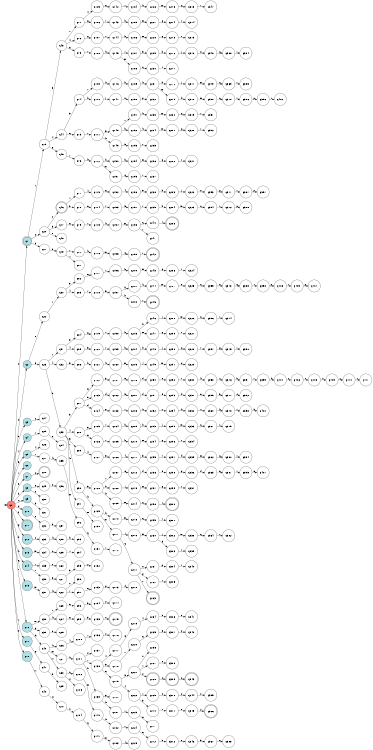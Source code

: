 digraph APTAALF {
__start0 [style = invis, shape = none, label = "", width = 0, height = 0];

rankdir=LR;
size="8,5";

s0 [style="filled", color="black", fillcolor="#ff817b" shape="circle", label="q0"];
s1 [style="rounded,filled", color="black", fillcolor="powderblue" shape="doublecircle", label="q1"];
s2 [style="filled", color="black", fillcolor="powderblue" shape="circle", label="q2"];
s3 [style="filled", color="black", fillcolor="powderblue" shape="circle", label="q3"];
s4 [style="filled", color="black", fillcolor="powderblue" shape="circle", label="q4"];
s5 [style="filled", color="black", fillcolor="powderblue" shape="circle", label="q5"];
s6 [style="filled", color="black", fillcolor="powderblue" shape="circle", label="q6"];
s7 [style="filled", color="black", fillcolor="powderblue" shape="circle", label="q7"];
s8 [style="filled", color="black", fillcolor="powderblue" shape="circle", label="q8"];
s9 [style="filled", color="black", fillcolor="powderblue" shape="circle", label="q9"];
s10 [style="filled", color="black", fillcolor="powderblue" shape="circle", label="q10"];
s11 [style="rounded,filled", color="black", fillcolor="powderblue" shape="doublecircle", label="q11"];
s12 [style="filled", color="black", fillcolor="powderblue" shape="circle", label="q12"];
s13 [style="filled", color="black", fillcolor="powderblue" shape="circle", label="q13"];
s14 [style="filled", color="black", fillcolor="powderblue" shape="circle", label="q14"];
s15 [style="filled", color="black", fillcolor="powderblue" shape="circle", label="q15"];
s16 [style="filled", color="black", fillcolor="powderblue" shape="circle", label="q16"];
s17 [style="filled", color="black", fillcolor="powderblue" shape="circle", label="q17"];
s18 [style="filled", color="black", fillcolor="powderblue" shape="circle", label="q18"];
s19 [style="filled", color="black", fillcolor="white" shape="circle", label="q19"];
s20 [style="filled", color="black", fillcolor="white" shape="circle", label="q20"];
s21 [style="filled", color="black", fillcolor="white" shape="circle", label="q21"];
s22 [style="filled", color="black", fillcolor="white" shape="circle", label="q22"];
s23 [style="filled", color="black", fillcolor="white" shape="circle", label="q23"];
s24 [style="filled", color="black", fillcolor="white" shape="circle", label="q24"];
s25 [style="filled", color="black", fillcolor="white" shape="circle", label="q25"];
s26 [style="filled", color="black", fillcolor="white" shape="circle", label="q26"];
s27 [style="filled", color="black", fillcolor="white" shape="circle", label="q27"];
s28 [style="rounded,filled", color="black", fillcolor="white" shape="doublecircle", label="q28"];
s29 [style="filled", color="black", fillcolor="white" shape="circle", label="q29"];
s30 [style="filled", color="black", fillcolor="white" shape="circle", label="q30"];
s31 [style="filled", color="black", fillcolor="white" shape="circle", label="q31"];
s32 [style="filled", color="black", fillcolor="white" shape="circle", label="q32"];
s33 [style="filled", color="black", fillcolor="white" shape="circle", label="q33"];
s34 [style="filled", color="black", fillcolor="white" shape="circle", label="q34"];
s35 [style="filled", color="black", fillcolor="white" shape="circle", label="q35"];
s36 [style="filled", color="black", fillcolor="white" shape="circle", label="q36"];
s37 [style="filled", color="black", fillcolor="white" shape="circle", label="q37"];
s38 [style="filled", color="black", fillcolor="white" shape="circle", label="q38"];
s39 [style="filled", color="black", fillcolor="white" shape="circle", label="q39"];
s40 [style="filled", color="black", fillcolor="white" shape="circle", label="q40"];
s41 [style="filled", color="black", fillcolor="white" shape="circle", label="q41"];
s42 [style="filled", color="black", fillcolor="white" shape="circle", label="q42"];
s43 [style="filled", color="black", fillcolor="white" shape="circle", label="q43"];
s44 [style="filled", color="black", fillcolor="white" shape="circle", label="q44"];
s45 [style="filled", color="black", fillcolor="white" shape="circle", label="q45"];
s46 [style="rounded,filled", color="black", fillcolor="white" shape="doublecircle", label="q46"];
s47 [style="filled", color="black", fillcolor="white" shape="circle", label="q47"];
s48 [style="filled", color="black", fillcolor="white" shape="circle", label="q48"];
s49 [style="filled", color="black", fillcolor="white" shape="circle", label="q49"];
s50 [style="filled", color="black", fillcolor="white" shape="circle", label="q50"];
s51 [style="filled", color="black", fillcolor="white" shape="circle", label="q51"];
s52 [style="filled", color="black", fillcolor="white" shape="circle", label="q52"];
s53 [style="filled", color="black", fillcolor="white" shape="circle", label="q53"];
s54 [style="filled", color="black", fillcolor="white" shape="circle", label="q54"];
s55 [style="filled", color="black", fillcolor="white" shape="circle", label="q55"];
s56 [style="filled", color="black", fillcolor="white" shape="circle", label="q56"];
s57 [style="filled", color="black", fillcolor="white" shape="circle", label="q57"];
s58 [style="filled", color="black", fillcolor="white" shape="circle", label="q58"];
s59 [style="filled", color="black", fillcolor="white" shape="circle", label="q59"];
s60 [style="filled", color="black", fillcolor="white" shape="circle", label="q60"];
s61 [style="filled", color="black", fillcolor="white" shape="circle", label="q61"];
s62 [style="filled", color="black", fillcolor="white" shape="circle", label="q62"];
s63 [style="filled", color="black", fillcolor="white" shape="circle", label="q63"];
s64 [style="filled", color="black", fillcolor="white" shape="circle", label="q64"];
s65 [style="filled", color="black", fillcolor="white" shape="circle", label="q65"];
s66 [style="filled", color="black", fillcolor="white" shape="circle", label="q66"];
s67 [style="filled", color="black", fillcolor="white" shape="circle", label="q67"];
s68 [style="filled", color="black", fillcolor="white" shape="circle", label="q68"];
s69 [style="filled", color="black", fillcolor="white" shape="circle", label="q69"];
s70 [style="filled", color="black", fillcolor="white" shape="circle", label="q70"];
s71 [style="filled", color="black", fillcolor="white" shape="circle", label="q71"];
s72 [style="filled", color="black", fillcolor="white" shape="circle", label="q72"];
s73 [style="filled", color="black", fillcolor="white" shape="circle", label="q73"];
s74 [style="filled", color="black", fillcolor="white" shape="circle", label="q74"];
s75 [style="filled", color="black", fillcolor="white" shape="circle", label="q75"];
s76 [style="filled", color="black", fillcolor="white" shape="circle", label="q76"];
s77 [style="filled", color="black", fillcolor="white" shape="circle", label="q77"];
s78 [style="filled", color="black", fillcolor="white" shape="circle", label="q78"];
s79 [style="filled", color="black", fillcolor="white" shape="circle", label="q79"];
s80 [style="filled", color="black", fillcolor="white" shape="circle", label="q80"];
s81 [style="filled", color="black", fillcolor="white" shape="circle", label="q81"];
s82 [style="filled", color="black", fillcolor="white" shape="circle", label="q82"];
s83 [style="filled", color="black", fillcolor="white" shape="circle", label="q83"];
s84 [style="filled", color="black", fillcolor="white" shape="circle", label="q84"];
s85 [style="filled", color="black", fillcolor="white" shape="circle", label="q85"];
s86 [style="filled", color="black", fillcolor="white" shape="circle", label="q86"];
s87 [style="filled", color="black", fillcolor="white" shape="circle", label="q87"];
s88 [style="filled", color="black", fillcolor="white" shape="circle", label="q88"];
s89 [style="filled", color="black", fillcolor="white" shape="circle", label="q89"];
s90 [style="filled", color="black", fillcolor="white" shape="circle", label="q90"];
s91 [style="filled", color="black", fillcolor="white" shape="circle", label="q91"];
s92 [style="filled", color="black", fillcolor="white" shape="circle", label="q92"];
s93 [style="filled", color="black", fillcolor="white" shape="circle", label="q93"];
s94 [style="filled", color="black", fillcolor="white" shape="circle", label="q94"];
s95 [style="filled", color="black", fillcolor="white" shape="circle", label="q95"];
s96 [style="filled", color="black", fillcolor="white" shape="circle", label="q96"];
s97 [style="filled", color="black", fillcolor="white" shape="circle", label="q97"];
s98 [style="filled", color="black", fillcolor="white" shape="circle", label="q98"];
s99 [style="filled", color="black", fillcolor="white" shape="circle", label="q99"];
s100 [style="filled", color="black", fillcolor="white" shape="circle", label="q100"];
s101 [style="filled", color="black", fillcolor="white" shape="circle", label="q101"];
s102 [style="filled", color="black", fillcolor="white" shape="circle", label="q102"];
s103 [style="filled", color="black", fillcolor="white" shape="circle", label="q103"];
s104 [style="filled", color="black", fillcolor="white" shape="circle", label="q104"];
s105 [style="filled", color="black", fillcolor="white" shape="circle", label="q105"];
s106 [style="filled", color="black", fillcolor="white" shape="circle", label="q106"];
s107 [style="filled", color="black", fillcolor="white" shape="circle", label="q107"];
s108 [style="filled", color="black", fillcolor="white" shape="circle", label="q108"];
s109 [style="filled", color="black", fillcolor="white" shape="circle", label="q109"];
s110 [style="filled", color="black", fillcolor="white" shape="circle", label="q110"];
s111 [style="filled", color="black", fillcolor="white" shape="circle", label="q111"];
s112 [style="filled", color="black", fillcolor="white" shape="circle", label="q112"];
s113 [style="filled", color="black", fillcolor="white" shape="circle", label="q113"];
s114 [style="filled", color="black", fillcolor="white" shape="circle", label="q114"];
s115 [style="filled", color="black", fillcolor="white" shape="circle", label="q115"];
s116 [style="filled", color="black", fillcolor="white" shape="circle", label="q116"];
s117 [style="filled", color="black", fillcolor="white" shape="circle", label="q117"];
s118 [style="filled", color="black", fillcolor="white" shape="circle", label="q118"];
s119 [style="filled", color="black", fillcolor="white" shape="circle", label="q119"];
s120 [style="filled", color="black", fillcolor="white" shape="circle", label="q120"];
s121 [style="filled", color="black", fillcolor="white" shape="circle", label="q121"];
s122 [style="filled", color="black", fillcolor="white" shape="circle", label="q122"];
s123 [style="filled", color="black", fillcolor="white" shape="circle", label="q123"];
s124 [style="filled", color="black", fillcolor="white" shape="circle", label="q124"];
s125 [style="filled", color="black", fillcolor="white" shape="circle", label="q125"];
s126 [style="filled", color="black", fillcolor="white" shape="circle", label="q126"];
s127 [style="filled", color="black", fillcolor="white" shape="circle", label="q127"];
s128 [style="filled", color="black", fillcolor="white" shape="circle", label="q128"];
s129 [style="filled", color="black", fillcolor="white" shape="circle", label="q129"];
s130 [style="filled", color="black", fillcolor="white" shape="circle", label="q130"];
s131 [style="filled", color="black", fillcolor="white" shape="circle", label="q131"];
s132 [style="filled", color="black", fillcolor="white" shape="circle", label="q132"];
s133 [style="filled", color="black", fillcolor="white" shape="circle", label="q133"];
s134 [style="filled", color="black", fillcolor="white" shape="circle", label="q134"];
s135 [style="filled", color="black", fillcolor="white" shape="circle", label="q135"];
s136 [style="filled", color="black", fillcolor="white" shape="circle", label="q136"];
s137 [style="filled", color="black", fillcolor="white" shape="circle", label="q137"];
s138 [style="filled", color="black", fillcolor="white" shape="circle", label="q138"];
s139 [style="filled", color="black", fillcolor="white" shape="circle", label="q139"];
s140 [style="filled", color="black", fillcolor="white" shape="circle", label="q140"];
s141 [style="filled", color="black", fillcolor="white" shape="circle", label="q141"];
s142 [style="filled", color="black", fillcolor="white" shape="circle", label="q142"];
s143 [style="filled", color="black", fillcolor="white" shape="circle", label="q143"];
s144 [style="filled", color="black", fillcolor="white" shape="circle", label="q144"];
s145 [style="filled", color="black", fillcolor="white" shape="circle", label="q145"];
s146 [style="filled", color="black", fillcolor="white" shape="circle", label="q146"];
s147 [style="filled", color="black", fillcolor="white" shape="circle", label="q147"];
s148 [style="filled", color="black", fillcolor="white" shape="circle", label="q148"];
s149 [style="filled", color="black", fillcolor="white" shape="circle", label="q149"];
s150 [style="filled", color="black", fillcolor="white" shape="circle", label="q150"];
s151 [style="filled", color="black", fillcolor="white" shape="circle", label="q151"];
s152 [style="filled", color="black", fillcolor="white" shape="circle", label="q152"];
s153 [style="filled", color="black", fillcolor="white" shape="circle", label="q153"];
s154 [style="filled", color="black", fillcolor="white" shape="circle", label="q154"];
s155 [style="filled", color="black", fillcolor="white" shape="circle", label="q155"];
s156 [style="filled", color="black", fillcolor="white" shape="circle", label="q156"];
s157 [style="filled", color="black", fillcolor="white" shape="circle", label="q157"];
s158 [style="filled", color="black", fillcolor="white" shape="circle", label="q158"];
s159 [style="filled", color="black", fillcolor="white" shape="circle", label="q159"];
s160 [style="filled", color="black", fillcolor="white" shape="circle", label="q160"];
s161 [style="filled", color="black", fillcolor="white" shape="circle", label="q161"];
s162 [style="filled", color="black", fillcolor="white" shape="circle", label="q162"];
s163 [style="filled", color="black", fillcolor="white" shape="circle", label="q163"];
s164 [style="filled", color="black", fillcolor="white" shape="circle", label="q164"];
s165 [style="filled", color="black", fillcolor="white" shape="circle", label="q165"];
s166 [style="filled", color="black", fillcolor="white" shape="circle", label="q166"];
s167 [style="filled", color="black", fillcolor="white" shape="circle", label="q167"];
s168 [style="filled", color="black", fillcolor="white" shape="circle", label="q168"];
s169 [style="filled", color="black", fillcolor="white" shape="circle", label="q169"];
s170 [style="filled", color="black", fillcolor="white" shape="circle", label="q170"];
s171 [style="filled", color="black", fillcolor="white" shape="circle", label="q171"];
s172 [style="filled", color="black", fillcolor="white" shape="circle", label="q172"];
s173 [style="filled", color="black", fillcolor="white" shape="circle", label="q173"];
s174 [style="filled", color="black", fillcolor="white" shape="circle", label="q174"];
s175 [style="rounded,filled", color="black", fillcolor="white" shape="doublecircle", label="q175"];
s176 [style="filled", color="black", fillcolor="white" shape="circle", label="q176"];
s177 [style="filled", color="black", fillcolor="white" shape="circle", label="q177"];
s178 [style="filled", color="black", fillcolor="white" shape="circle", label="q178"];
s179 [style="filled", color="black", fillcolor="white" shape="circle", label="q179"];
s180 [style="filled", color="black", fillcolor="white" shape="circle", label="q180"];
s181 [style="filled", color="black", fillcolor="white" shape="circle", label="q181"];
s182 [style="filled", color="black", fillcolor="white" shape="circle", label="q182"];
s183 [style="filled", color="black", fillcolor="white" shape="circle", label="q183"];
s184 [style="filled", color="black", fillcolor="white" shape="circle", label="q184"];
s185 [style="filled", color="black", fillcolor="white" shape="circle", label="q185"];
s186 [style="filled", color="black", fillcolor="white" shape="circle", label="q186"];
s187 [style="filled", color="black", fillcolor="white" shape="circle", label="q187"];
s188 [style="filled", color="black", fillcolor="white" shape="circle", label="q188"];
s189 [style="filled", color="black", fillcolor="white" shape="circle", label="q189"];
s190 [style="filled", color="black", fillcolor="white" shape="circle", label="q190"];
s191 [style="filled", color="black", fillcolor="white" shape="circle", label="q191"];
s192 [style="filled", color="black", fillcolor="white" shape="circle", label="q192"];
s193 [style="filled", color="black", fillcolor="white" shape="circle", label="q193"];
s194 [style="filled", color="black", fillcolor="white" shape="circle", label="q194"];
s195 [style="filled", color="black", fillcolor="white" shape="circle", label="q195"];
s196 [style="filled", color="black", fillcolor="white" shape="circle", label="q196"];
s197 [style="filled", color="black", fillcolor="white" shape="circle", label="q197"];
s198 [style="filled", color="black", fillcolor="white" shape="circle", label="q198"];
s199 [style="filled", color="black", fillcolor="white" shape="circle", label="q199"];
s200 [style="filled", color="black", fillcolor="white" shape="circle", label="q200"];
s201 [style="filled", color="black", fillcolor="white" shape="circle", label="q201"];
s202 [style="filled", color="black", fillcolor="white" shape="circle", label="q202"];
s203 [style="filled", color="black", fillcolor="white" shape="circle", label="q203"];
s204 [style="filled", color="black", fillcolor="white" shape="circle", label="q204"];
s205 [style="filled", color="black", fillcolor="white" shape="circle", label="q205"];
s206 [style="filled", color="black", fillcolor="white" shape="circle", label="q206"];
s207 [style="filled", color="black", fillcolor="white" shape="circle", label="q207"];
s208 [style="filled", color="black", fillcolor="white" shape="circle", label="q208"];
s209 [style="filled", color="black", fillcolor="white" shape="circle", label="q209"];
s210 [style="filled", color="black", fillcolor="white" shape="circle", label="q210"];
s211 [style="filled", color="black", fillcolor="white" shape="circle", label="q211"];
s212 [style="filled", color="black", fillcolor="white" shape="circle", label="q212"];
s213 [style="filled", color="black", fillcolor="white" shape="circle", label="q213"];
s214 [style="filled", color="black", fillcolor="white" shape="circle", label="q214"];
s215 [style="filled", color="black", fillcolor="white" shape="circle", label="q215"];
s216 [style="filled", color="black", fillcolor="white" shape="circle", label="q216"];
s217 [style="filled", color="black", fillcolor="white" shape="circle", label="q217"];
s218 [style="filled", color="black", fillcolor="white" shape="circle", label="q218"];
s219 [style="filled", color="black", fillcolor="white" shape="circle", label="q219"];
s220 [style="filled", color="black", fillcolor="white" shape="circle", label="q220"];
s221 [style="filled", color="black", fillcolor="white" shape="circle", label="q221"];
s222 [style="filled", color="black", fillcolor="white" shape="circle", label="q222"];
s223 [style="filled", color="black", fillcolor="white" shape="circle", label="q223"];
s224 [style="filled", color="black", fillcolor="white" shape="circle", label="q224"];
s225 [style="filled", color="black", fillcolor="white" shape="circle", label="q225"];
s226 [style="filled", color="black", fillcolor="white" shape="circle", label="q226"];
s227 [style="filled", color="black", fillcolor="white" shape="circle", label="q227"];
s228 [style="filled", color="black", fillcolor="white" shape="circle", label="q228"];
s229 [style="filled", color="black", fillcolor="white" shape="circle", label="q229"];
s230 [style="filled", color="black", fillcolor="white" shape="circle", label="q230"];
s231 [style="filled", color="black", fillcolor="white" shape="circle", label="q231"];
s232 [style="filled", color="black", fillcolor="white" shape="circle", label="q232"];
s233 [style="filled", color="black", fillcolor="white" shape="circle", label="q233"];
s234 [style="filled", color="black", fillcolor="white" shape="circle", label="q234"];
s235 [style="filled", color="black", fillcolor="white" shape="circle", label="q235"];
s236 [style="filled", color="black", fillcolor="white" shape="circle", label="q236"];
s237 [style="filled", color="black", fillcolor="white" shape="circle", label="q237"];
s238 [style="filled", color="black", fillcolor="white" shape="circle", label="q238"];
s239 [style="filled", color="black", fillcolor="white" shape="circle", label="q239"];
s240 [style="filled", color="black", fillcolor="white" shape="circle", label="q240"];
s241 [style="filled", color="black", fillcolor="white" shape="circle", label="q241"];
s242 [style="rounded,filled", color="black", fillcolor="white" shape="doublecircle", label="q242"];
s243 [style="filled", color="black", fillcolor="white" shape="circle", label="q243"];
s244 [style="filled", color="black", fillcolor="white" shape="circle", label="q244"];
s245 [style="rounded,filled", color="black", fillcolor="white" shape="doublecircle", label="q245"];
s246 [style="filled", color="black", fillcolor="white" shape="circle", label="q246"];
s247 [style="filled", color="black", fillcolor="white" shape="circle", label="q247"];
s248 [style="filled", color="black", fillcolor="white" shape="circle", label="q248"];
s249 [style="filled", color="black", fillcolor="white" shape="circle", label="q249"];
s250 [style="filled", color="black", fillcolor="white" shape="circle", label="q250"];
s251 [style="filled", color="black", fillcolor="white" shape="circle", label="q251"];
s252 [style="filled", color="black", fillcolor="white" shape="circle", label="q252"];
s253 [style="filled", color="black", fillcolor="white" shape="circle", label="q253"];
s254 [style="filled", color="black", fillcolor="white" shape="circle", label="q254"];
s255 [style="filled", color="black", fillcolor="white" shape="circle", label="q255"];
s256 [style="filled", color="black", fillcolor="white" shape="circle", label="q256"];
s257 [style="filled", color="black", fillcolor="white" shape="circle", label="q257"];
s258 [style="filled", color="black", fillcolor="white" shape="circle", label="q258"];
s259 [style="filled", color="black", fillcolor="white" shape="circle", label="q259"];
s260 [style="filled", color="black", fillcolor="white" shape="circle", label="q260"];
s261 [style="filled", color="black", fillcolor="white" shape="circle", label="q261"];
s262 [style="filled", color="black", fillcolor="white" shape="circle", label="q262"];
s263 [style="rounded,filled", color="black", fillcolor="white" shape="doublecircle", label="q263"];
s264 [style="filled", color="black", fillcolor="white" shape="circle", label="q264"];
s265 [style="filled", color="black", fillcolor="white" shape="circle", label="q265"];
s266 [style="filled", color="black", fillcolor="white" shape="circle", label="q266"];
s267 [style="filled", color="black", fillcolor="white" shape="circle", label="q267"];
s268 [style="rounded,filled", color="black", fillcolor="white" shape="doublecircle", label="q268"];
s269 [style="filled", color="black", fillcolor="white" shape="circle", label="q269"];
s270 [style="filled", color="black", fillcolor="white" shape="circle", label="q270"];
s271 [style="filled", color="black", fillcolor="white" shape="circle", label="q271"];
s272 [style="filled", color="black", fillcolor="white" shape="circle", label="q272"];
s273 [style="filled", color="black", fillcolor="white" shape="circle", label="q273"];
s274 [style="filled", color="black", fillcolor="white" shape="circle", label="q274"];
s275 [style="filled", color="black", fillcolor="white" shape="circle", label="q275"];
s276 [style="filled", color="black", fillcolor="white" shape="circle", label="q276"];
s277 [style="filled", color="black", fillcolor="white" shape="circle", label="q277"];
s278 [style="filled", color="black", fillcolor="white" shape="circle", label="q278"];
s279 [style="filled", color="black", fillcolor="white" shape="circle", label="q279"];
s280 [style="filled", color="black", fillcolor="white" shape="circle", label="q280"];
s281 [style="filled", color="black", fillcolor="white" shape="circle", label="q281"];
s282 [style="filled", color="black", fillcolor="white" shape="circle", label="q282"];
s283 [style="filled", color="black", fillcolor="white" shape="circle", label="q283"];
s284 [style="filled", color="black", fillcolor="white" shape="circle", label="q284"];
s285 [style="rounded,filled", color="black", fillcolor="white" shape="doublecircle", label="q285"];
s286 [style="filled", color="black", fillcolor="white" shape="circle", label="q286"];
s287 [style="filled", color="black", fillcolor="white" shape="circle", label="q287"];
s288 [style="filled", color="black", fillcolor="white" shape="circle", label="q288"];
s289 [style="filled", color="black", fillcolor="white" shape="circle", label="q289"];
s290 [style="filled", color="black", fillcolor="white" shape="circle", label="q290"];
s291 [style="filled", color="black", fillcolor="white" shape="circle", label="q291"];
s292 [style="filled", color="black", fillcolor="white" shape="circle", label="q292"];
s293 [style="filled", color="black", fillcolor="white" shape="circle", label="q293"];
s294 [style="filled", color="black", fillcolor="white" shape="circle", label="q294"];
s295 [style="filled", color="black", fillcolor="white" shape="circle", label="q295"];
s296 [style="filled", color="black", fillcolor="white" shape="circle", label="q296"];
s297 [style="filled", color="black", fillcolor="white" shape="circle", label="q297"];
s298 [style="filled", color="black", fillcolor="white" shape="circle", label="q298"];
s299 [style="filled", color="black", fillcolor="white" shape="circle", label="q299"];
s300 [style="rounded,filled", color="black", fillcolor="white" shape="doublecircle", label="q300"];
s301 [style="filled", color="black", fillcolor="white" shape="circle", label="q301"];
s302 [style="filled", color="black", fillcolor="white" shape="circle", label="q302"];
s303 [style="filled", color="black", fillcolor="white" shape="circle", label="q303"];
s304 [style="filled", color="black", fillcolor="white" shape="circle", label="q304"];
s305 [style="filled", color="black", fillcolor="white" shape="circle", label="q305"];
s306 [style="filled", color="black", fillcolor="white" shape="circle", label="q306"];
s307 [style="filled", color="black", fillcolor="white" shape="circle", label="q307"];
s308 [style="filled", color="black", fillcolor="white" shape="circle", label="q308"];
s309 [style="rounded,filled", color="black", fillcolor="white" shape="doublecircle", label="q309"];
s310 [style="filled", color="black", fillcolor="white" shape="circle", label="q310"];
s311 [style="filled", color="black", fillcolor="white" shape="circle", label="q311"];
s312 [style="filled", color="black", fillcolor="white" shape="circle", label="q312"];
s313 [style="filled", color="black", fillcolor="white" shape="circle", label="q313"];
s314 [style="filled", color="black", fillcolor="white" shape="circle", label="q314"];
s315 [style="filled", color="black", fillcolor="white" shape="circle", label="q315"];
s316 [style="filled", color="black", fillcolor="white" shape="circle", label="q316"];
s317 [style="filled", color="black", fillcolor="white" shape="circle", label="q317"];
s318 [style="filled", color="black", fillcolor="white" shape="circle", label="q318"];
s319 [style="filled", color="black", fillcolor="white" shape="circle", label="q319"];
s320 [style="filled", color="black", fillcolor="white" shape="circle", label="q320"];
s321 [style="filled", color="black", fillcolor="white" shape="circle", label="q321"];
s322 [style="filled", color="black", fillcolor="white" shape="circle", label="q322"];
s323 [style="filled", color="black", fillcolor="white" shape="circle", label="q323"];
s324 [style="filled", color="black", fillcolor="white" shape="circle", label="q324"];
s325 [style="filled", color="black", fillcolor="white" shape="circle", label="q325"];
s326 [style="filled", color="black", fillcolor="white" shape="circle", label="q326"];
s327 [style="filled", color="black", fillcolor="white" shape="circle", label="q327"];
s328 [style="filled", color="black", fillcolor="white" shape="circle", label="q328"];
s329 [style="filled", color="black", fillcolor="white" shape="circle", label="q329"];
s330 [style="filled", color="black", fillcolor="white" shape="circle", label="q330"];
s331 [style="filled", color="black", fillcolor="white" shape="circle", label="q331"];
s332 [style="filled", color="black", fillcolor="white" shape="circle", label="q332"];
s333 [style="filled", color="black", fillcolor="white" shape="circle", label="q333"];
s334 [style="filled", color="black", fillcolor="white" shape="circle", label="q334"];
s335 [style="filled", color="black", fillcolor="white" shape="circle", label="q335"];
s336 [style="filled", color="black", fillcolor="white" shape="circle", label="q336"];
s337 [style="filled", color="black", fillcolor="white" shape="circle", label="q337"];
s338 [style="filled", color="black", fillcolor="white" shape="circle", label="q338"];
s339 [style="filled", color="black", fillcolor="white" shape="circle", label="q339"];
s340 [style="filled", color="black", fillcolor="white" shape="circle", label="q340"];
s341 [style="filled", color="black", fillcolor="white" shape="circle", label="q341"];
s342 [style="filled", color="black", fillcolor="white" shape="circle", label="q342"];
s343 [style="rounded,filled", color="black", fillcolor="white" shape="doublecircle", label="q343"];
s344 [style="filled", color="black", fillcolor="white" shape="circle", label="q344"];
s345 [style="filled", color="black", fillcolor="white" shape="circle", label="q345"];
s346 [style="filled", color="black", fillcolor="white" shape="circle", label="q346"];
s347 [style="filled", color="black", fillcolor="white" shape="circle", label="q347"];
s348 [style="filled", color="black", fillcolor="white" shape="circle", label="q348"];
s349 [style="filled", color="black", fillcolor="white" shape="circle", label="q349"];
s350 [style="filled", color="black", fillcolor="white" shape="circle", label="q350"];
s351 [style="filled", color="black", fillcolor="white" shape="circle", label="q351"];
s352 [style="filled", color="black", fillcolor="white" shape="circle", label="q352"];
s353 [style="filled", color="black", fillcolor="white" shape="circle", label="q353"];
s354 [style="filled", color="black", fillcolor="white" shape="circle", label="q354"];
s355 [style="filled", color="black", fillcolor="white" shape="circle", label="q355"];
s356 [style="filled", color="black", fillcolor="white" shape="circle", label="q356"];
s357 [style="filled", color="black", fillcolor="white" shape="circle", label="q357"];
s358 [style="filled", color="black", fillcolor="white" shape="circle", label="q358"];
s359 [style="filled", color="black", fillcolor="white" shape="circle", label="q359"];
s360 [style="filled", color="black", fillcolor="white" shape="circle", label="q360"];
s361 [style="filled", color="black", fillcolor="white" shape="circle", label="q361"];
s362 [style="filled", color="black", fillcolor="white" shape="circle", label="q362"];
s363 [style="filled", color="black", fillcolor="white" shape="circle", label="q363"];
s364 [style="filled", color="black", fillcolor="white" shape="circle", label="q364"];
s365 [style="filled", color="black", fillcolor="white" shape="circle", label="q365"];
s366 [style="rounded,filled", color="black", fillcolor="white" shape="doublecircle", label="q366"];
s367 [style="filled", color="black", fillcolor="white" shape="circle", label="q367"];
s368 [style="filled", color="black", fillcolor="white" shape="circle", label="q368"];
s369 [style="filled", color="black", fillcolor="white" shape="circle", label="q369"];
s370 [style="filled", color="black", fillcolor="white" shape="circle", label="q370"];
s371 [style="filled", color="black", fillcolor="white" shape="circle", label="q371"];
s372 [style="filled", color="black", fillcolor="white" shape="circle", label="q372"];
s373 [style="filled", color="black", fillcolor="white" shape="circle", label="q373"];
s374 [style="filled", color="black", fillcolor="white" shape="circle", label="q374"];
s375 [style="filled", color="black", fillcolor="white" shape="circle", label="q375"];
s376 [style="filled", color="black", fillcolor="white" shape="circle", label="q376"];
s377 [style="filled", color="black", fillcolor="white" shape="circle", label="q377"];
s378 [style="filled", color="black", fillcolor="white" shape="circle", label="q378"];
s379 [style="filled", color="black", fillcolor="white" shape="circle", label="q379"];
s380 [style="filled", color="black", fillcolor="white" shape="circle", label="q380"];
s381 [style="filled", color="black", fillcolor="white" shape="circle", label="q381"];
s382 [style="filled", color="black", fillcolor="white" shape="circle", label="q382"];
s383 [style="filled", color="black", fillcolor="white" shape="circle", label="q383"];
s384 [style="filled", color="black", fillcolor="white" shape="circle", label="q384"];
s385 [style="filled", color="black", fillcolor="white" shape="circle", label="q385"];
s386 [style="filled", color="black", fillcolor="white" shape="circle", label="q386"];
s387 [style="filled", color="black", fillcolor="white" shape="circle", label="q387"];
s388 [style="filled", color="black", fillcolor="white" shape="circle", label="q388"];
s389 [style="filled", color="black", fillcolor="white" shape="circle", label="q389"];
s390 [style="filled", color="black", fillcolor="white" shape="circle", label="q390"];
s391 [style="filled", color="black", fillcolor="white" shape="circle", label="q391"];
s392 [style="filled", color="black", fillcolor="white" shape="circle", label="q392"];
s393 [style="filled", color="black", fillcolor="white" shape="circle", label="q393"];
s394 [style="filled", color="black", fillcolor="white" shape="circle", label="q394"];
s395 [style="filled", color="black", fillcolor="white" shape="circle", label="q395"];
s396 [style="filled", color="black", fillcolor="white" shape="circle", label="q396"];
s397 [style="filled", color="black", fillcolor="white" shape="circle", label="q397"];
s398 [style="filled", color="black", fillcolor="white" shape="circle", label="q398"];
s399 [style="filled", color="black", fillcolor="white" shape="circle", label="q399"];
s400 [style="filled", color="black", fillcolor="white" shape="circle", label="q400"];
s401 [style="filled", color="black", fillcolor="white" shape="circle", label="q401"];
s402 [style="filled", color="black", fillcolor="white" shape="circle", label="q402"];
s403 [style="filled", color="black", fillcolor="white" shape="circle", label="q403"];
s404 [style="filled", color="black", fillcolor="white" shape="circle", label="q404"];
s405 [style="filled", color="black", fillcolor="white" shape="circle", label="q405"];
s406 [style="filled", color="black", fillcolor="white" shape="circle", label="q406"];
s407 [style="filled", color="black", fillcolor="white" shape="circle", label="q407"];
s408 [style="filled", color="black", fillcolor="white" shape="circle", label="q408"];
s409 [style="filled", color="black", fillcolor="white" shape="circle", label="q409"];
s410 [style="filled", color="black", fillcolor="white" shape="circle", label="q410"];
s411 [style="filled", color="black", fillcolor="white" shape="circle", label="q411"];
subgraph cluster_main { 
	graph [pad=".75", ranksep="0.15", nodesep="0.15"];
	 style=invis; 
	__start0 -> s0 [penwidth=2];
}
s0 -> s1 [label="0"];
s0 -> s2 [label="2"];
s0 -> s3 [label="3"];
s0 -> s4 [label="4"];
s0 -> s5 [label="6"];
s0 -> s6 [label="7"];
s0 -> s7 [label="8"];
s0 -> s8 [label="b"];
s0 -> s9 [label="c"];
s0 -> s10 [label="d"];
s0 -> s11 [label="f"];
s0 -> s12 [label="g"];
s0 -> s13 [label="h"];
s0 -> s14 [label="k"];
s0 -> s15 [label="q"];
s0 -> s16 [label="r"];
s0 -> s17 [label="v"];
s0 -> s18 [label="y"];
s1 -> s19 [label="1"];
s1 -> s20 [label="2"];
s1 -> s21 [label="3"];
s2 -> s22 [label="0"];
s2 -> s23 [label="3"];
s3 -> s24 [label="2"];
s4 -> s25 [label="1"];
s5 -> s26 [label="4"];
s5 -> s27 [label="7"];
s7 -> s28 [label="2"];
s8 -> s29 [label="8"];
s8 -> s30 [label="c"];
s9 -> s31 [label="b"];
s10 -> s32 [label="c"];
s12 -> s33 [label="s"];
s13 -> s34 [label="m"];
s14 -> s35 [label="1"];
s14 -> s36 [label="7"];
s15 -> s37 [label="m"];
s16 -> s38 [label="m"];
s16 -> s39 [label="p"];
s16 -> s40 [label="q"];
s17 -> s41 [label="g"];
s18 -> s42 [label="w"];
s19 -> s43 [label="3"];
s19 -> s44 [label="4"];
s19 -> s45 [label="6"];
s20 -> s46 [label="0"];
s20 -> s47 [label="3"];
s20 -> s48 [label="8"];
s21 -> s49 [label="6"];
s22 -> s50 [label="1"];
s23 -> s51 [label="1"];
s23 -> s52 [label="4"];
s23 -> s53 [label="6"];
s25 -> s54 [label="2"];
s27 -> s55 [label="k"];
s29 -> s56 [label="2"];
s32 -> s57 [label="b"];
s33 -> s58 [label="k"];
s34 -> s59 [label="q"];
s35 -> s60 [label="0"];
s36 -> s61 [label="6"];
s37 -> s62 [label="k"];
s38 -> s63 [label="7"];
s38 -> s64 [label="k"];
s39 -> s65 [label="6"];
s40 -> s66 [label="k"];
s40 -> s67 [label="m"];
s40 -> s68 [label="w"];
s41 -> s69 [label="9"];
s42 -> s70 [label="x"];
s43 -> s71 [label="1"];
s43 -> s72 [label="4"];
s43 -> s73 [label="6"];
s44 -> s74 [label="5"];
s44 -> s75 [label="6"];
s45 -> s76 [label="7"];
s46 -> s77 [label="1"];
s46 -> s78 [label="3"];
s47 -> s79 [label="6"];
s49 -> s80 [label="7"];
s49 -> s81 [label="r"];
s50 -> s82 [label="3"];
s50 -> s83 [label="4"];
s51 -> s84 [label="3"];
s51 -> s85 [label="4"];
s52 -> s86 [label="5"];
s53 -> s87 [label="3"];
s53 -> s88 [label="4"];
s53 -> s89 [label="5"];
s53 -> s90 [label="7"];
s53 -> s91 [label="k"];
s55 -> s92 [label="m"];
s58 -> s93 [label="h"];
s59 -> s94 [label="r"];
s61 -> s95 [label="3"];
s62 -> s96 [label="0"];
s62 -> s97 [label="7"];
s63 -> s98 [label="6"];
s64 -> s99 [label="6"];
s66 -> s100 [label="4"];
s67 -> s101 [label="k"];
s68 -> s102 [label="q"];
s68 -> s103 [label="y"];
s70 -> s104 [label="w"];
s71 -> s105 [label="4"];
s71 -> s106 [label="6"];
s72 -> s107 [label="6"];
s73 -> s108 [label="7"];
s74 -> s109 [label="7"];
s74 -> s110 [label="h"];
s75 -> s111 [label="7"];
s76 -> s112 [label="k"];
s77 -> s113 [label="4"];
s78 -> s114 [label="6"];
s79 -> s115 [label="7"];
s80 -> s116 [label="k"];
s82 -> s117 [label="6"];
s83 -> s118 [label="7"];
s84 -> s119 [label="6"];
s85 -> s120 [label="5"];
s86 -> s121 [label="h"];
s87 -> s122 [label="6"];
s87 -> s123 [label="9"];
s87 -> s124 [label="d"];
s88 -> s125 [label="5"];
s88 -> s126 [label="6"];
s89 -> s127 [label="4"];
s90 -> s128 [label="5"];
s90 -> s129 [label="k"];
s91 -> s130 [label="m"];
s92 -> s131 [label="q"];
s95 -> s132 [label="2"];
s97 -> s133 [label="6"];
s98 -> s134 [label="3"];
s99 -> s135 [label="3"];
s100 -> s136 [label="1"];
s101 -> s137 [label="2"];
s101 -> s138 [label="7"];
s101 -> s139 [label="h"];
s102 -> s140 [label="m"];
s104 -> s141 [label="q"];
s105 -> s142 [label="6"];
s106 -> s143 [label="7"];
s107 -> s144 [label="7"];
s108 -> s145 [label="k"];
s109 -> s146 [label="k"];
s110 -> s147 [label="j"];
s111 -> s148 [label="5"];
s111 -> s149 [label="k"];
s112 -> s150 [label="h"];
s112 -> s151 [label="m"];
s113 -> s152 [label="6"];
s114 -> s153 [label="7"];
s115 -> s154 [label="k"];
s116 -> s155 [label="m"];
s117 -> s156 [label="7"];
s118 -> s157 [label="5"];
s119 -> s158 [label="7"];
s120 -> s159 [label="7"];
s121 -> s160 [label="k"];
s122 -> s161 [label="3"];
s123 -> s162 [label="d"];
s124 -> s163 [label="e"];
s125 -> s164 [label="7"];
s126 -> s165 [label="7"];
s127 -> s166 [label="5"];
s128 -> s167 [label="7"];
s128 -> s168 [label="h"];
s128 -> s169 [label="k"];
s129 -> s170 [label="h"];
s129 -> s171 [label="m"];
s131 -> s172 [label="r"];
s133 -> s173 [label="g"];
s134 -> s174 [label="2"];
s135 -> s175 [label="0"];
s136 -> s176 [label="0"];
s138 -> s177 [label="4"];
s138 -> s178 [label="5"];
s138 -> s179 [label="6"];
s139 -> s180 [label="5"];
s139 -> s181 [label="k"];
s140 -> s182 [label="k"];
s141 -> s183 [label="m"];
s142 -> s184 [label="7"];
s143 -> s185 [label="k"];
s144 -> s186 [label="k"];
s145 -> s187 [label="7"];
s145 -> s188 [label="m"];
s146 -> s189 [label="h"];
s147 -> s190 [label="n"];
s148 -> s191 [label="7"];
s148 -> s192 [label="h"];
s149 -> s193 [label="5"];
s150 -> s194 [label="k"];
s151 -> s195 [label="q"];
s152 -> s196 [label="4"];
s153 -> s197 [label="5"];
s154 -> s198 [label="m"];
s155 -> s199 [label="q"];
s156 -> s200 [label="k"];
s157 -> s201 [label="h"];
s157 -> s202 [label="k"];
s158 -> s203 [label="k"];
s159 -> s204 [label="k"];
s160 -> s205 [label="m"];
s161 -> s206 [label="9"];
s162 -> s207 [label="9"];
s163 -> s208 [label="7"];
s164 -> s209 [label="k"];
s165 -> s210 [label="k"];
s166 -> s211 [label="4"];
s167 -> s212 [label="6"];
s168 -> s213 [label="j"];
s169 -> s214 [label="m"];
s170 -> s215 [label="m"];
s171 -> s216 [label="j"];
s171 -> s217 [label="q"];
s173 -> s218 [label="f"];
s177 -> s219 [label="6"];
s178 -> s220 [label="7"];
s179 -> s221 [label="3"];
s179 -> s222 [label="4"];
s181 -> s223 [label="7"];
s182 -> s224 [label="7"];
s183 -> s225 [label="j"];
s184 -> s226 [label="k"];
s185 -> s227 [label="m"];
s186 -> s228 [label="m"];
s187 -> s229 [label="5"];
s188 -> s230 [label="q"];
s189 -> s231 [label="k"];
s190 -> s232 [label="p"];
s191 -> s233 [label="k"];
s192 -> s234 [label="k"];
s193 -> s235 [label="r"];
s194 -> s236 [label="m"];
s195 -> s237 [label="r"];
s196 -> s238 [label="5"];
s197 -> s239 [label="7"];
s198 -> s240 [label="q"];
s198 -> s241 [label="r"];
s199 -> s242 [label="r"];
s200 -> s243 [label="m"];
s201 -> s244 [label="k"];
s202 -> s245 [label="r"];
s203 -> s246 [label="h"];
s203 -> s247 [label="m"];
s204 -> s248 [label="h"];
s205 -> s249 [label="j"];
s206 -> s250 [label="d"];
s207 -> s251 [label="d"];
s208 -> s252 [label="k"];
s209 -> s253 [label="h"];
s210 -> s254 [label="m"];
s211 -> s255 [label="5"];
s212 -> s256 [label="d"];
s213 -> s257 [label="m"];
s214 -> s258 [label="q"];
s215 -> s259 [label="q"];
s216 -> s260 [label="m"];
s217 -> s261 [label="n"];
s217 -> s262 [label="p"];
s217 -> s263 [label="r"];
s219 -> s264 [label="4"];
s220 -> s265 [label="6"];
s221 -> s266 [label="0"];
s221 -> s267 [label="1"];
s221 -> s268 [label="2"];
s222 -> s269 [label="1"];
s222 -> s270 [label="3"];
s223 -> s271 [label="6"];
s224 -> s272 [label="6"];
s226 -> s273 [label="m"];
s227 -> s274 [label="q"];
s228 -> s275 [label="q"];
s229 -> s276 [label="h"];
s230 -> s277 [label="r"];
s231 -> s278 [label="h"];
s231 -> s279 [label="m"];
s233 -> s280 [label="m"];
s234 -> s281 [label="m"];
s236 -> s282 [label="q"];
s238 -> s283 [label="h"];
s239 -> s284 [label="k"];
s240 -> s285 [label="r"];
s243 -> s286 [label="q"];
s244 -> s287 [label="m"];
s246 -> s288 [label="j"];
s247 -> s289 [label="q"];
s248 -> s290 [label="j"];
s249 -> s291 [label="m"];
s250 -> s292 [label="e"];
s251 -> s293 [label="9"];
s252 -> s294 [label="s"];
s253 -> s295 [label="j"];
s254 -> s296 [label="q"];
s255 -> s297 [label="7"];
s256 -> s298 [label="e"];
s257 -> s299 [label="q"];
s258 -> s300 [label="r"];
s259 -> s301 [label="r"];
s260 -> s302 [label="j"];
s260 -> s303 [label="q"];
s261 -> s304 [label="p"];
s262 -> s305 [label="r"];
s264 -> s306 [label="3"];
s265 -> s307 [label="3"];
s267 -> s308 [label="0"];
s268 -> s309 [label="0"];
s269 -> s310 [label="0"];
s270 -> s311 [label="1"];
s272 -> s312 [label="3"];
s273 -> s313 [label="q"];
s274 -> s314 [label="r"];
s275 -> s315 [label="r"];
s276 -> s316 [label="j"];
s278 -> s317 [label="j"];
s279 -> s318 [label="k"];
s280 -> s319 [label="q"];
s281 -> s320 [label="q"];
s282 -> s321 [label="r"];
s283 -> s322 [label="j"];
s284 -> s323 [label="m"];
s286 -> s324 [label="r"];
s287 -> s325 [label="n"];
s288 -> s326 [label="m"];
s289 -> s327 [label="r"];
s290 -> s328 [label="q"];
s291 -> s329 [label="q"];
s292 -> s330 [label="7"];
s293 -> s331 [label="d"];
s294 -> s332 [label="k"];
s295 -> s333 [label="m"];
s296 -> s334 [label="r"];
s297 -> s335 [label="k"];
s298 -> s336 [label="g"];
s299 -> s337 [label="r"];
s302 -> s338 [label="m"];
s303 -> s339 [label="r"];
s304 -> s340 [label="r"];
s306 -> s341 [label="2"];
s307 -> s342 [label="2"];
s309 -> s343 [label="2"];
s310 -> s344 [label="2"];
s311 -> s345 [label="0"];
s312 -> s346 [label="6"];
s313 -> s347 [label="r"];
s316 -> s348 [label="n"];
s317 -> s349 [label="m"];
s318 -> s350 [label="m"];
s319 -> s351 [label="r"];
s320 -> s352 [label="r"];
s322 -> s353 [label="n"];
s323 -> s354 [label="q"];
s325 -> s355 [label="q"];
s326 -> s356 [label="q"];
s328 -> s357 [label="r"];
s330 -> s358 [label="k"];
s331 -> s359 [label="6"];
s332 -> s360 [label="s"];
s333 -> s361 [label="q"];
s335 -> s362 [label="m"];
s336 -> s363 [label="d"];
s338 -> s364 [label="q"];
s344 -> s365 [label="0"];
s345 -> s366 [label="2"];
s346 -> s367 [label="3"];
s348 -> s368 [label="q"];
s349 -> s369 [label="q"];
s350 -> s370 [label="q"];
s353 -> s371 [label="p"];
s354 -> s372 [label="r"];
s355 -> s373 [label="n"];
s356 -> s374 [label="r"];
s357 -> s375 [label="p"];
s358 -> s376 [label="s"];
s359 -> s377 [label="3"];
s360 -> s378 [label="k"];
s361 -> s379 [label="r"];
s362 -> s380 [label="q"];
s363 -> s381 [label="6"];
s364 -> s382 [label="r"];
s367 -> s383 [label="0"];
s368 -> s384 [label="r"];
s369 -> s385 [label="r"];
s370 -> s386 [label="r"];
s371 -> s387 [label="r"];
s372 -> s388 [label="p"];
s373 -> s389 [label="q"];
s375 -> s390 [label="r"];
s376 -> s391 [label="k"];
s377 -> s392 [label="2"];
s378 -> s393 [label="7"];
s380 -> s394 [label="r"];
s381 -> s395 [label="7"];
s386 -> s396 [label="p"];
s387 -> s397 [label="p"];
s389 -> s398 [label="r"];
s391 -> s399 [label="7"];
s393 -> s400 [label="k"];
s395 -> s401 [label="6"];
s396 -> s402 [label="r"];
s398 -> s403 [label="p"];
s399 -> s404 [label="k"];
s403 -> s405 [label="r"];
s404 -> s406 [label="s"];
s405 -> s407 [label="p"];
s406 -> s408 [label="t"];
s408 -> s409 [label="w"];
s409 -> s410 [label="y"];
s410 -> s411 [label="z"];

}